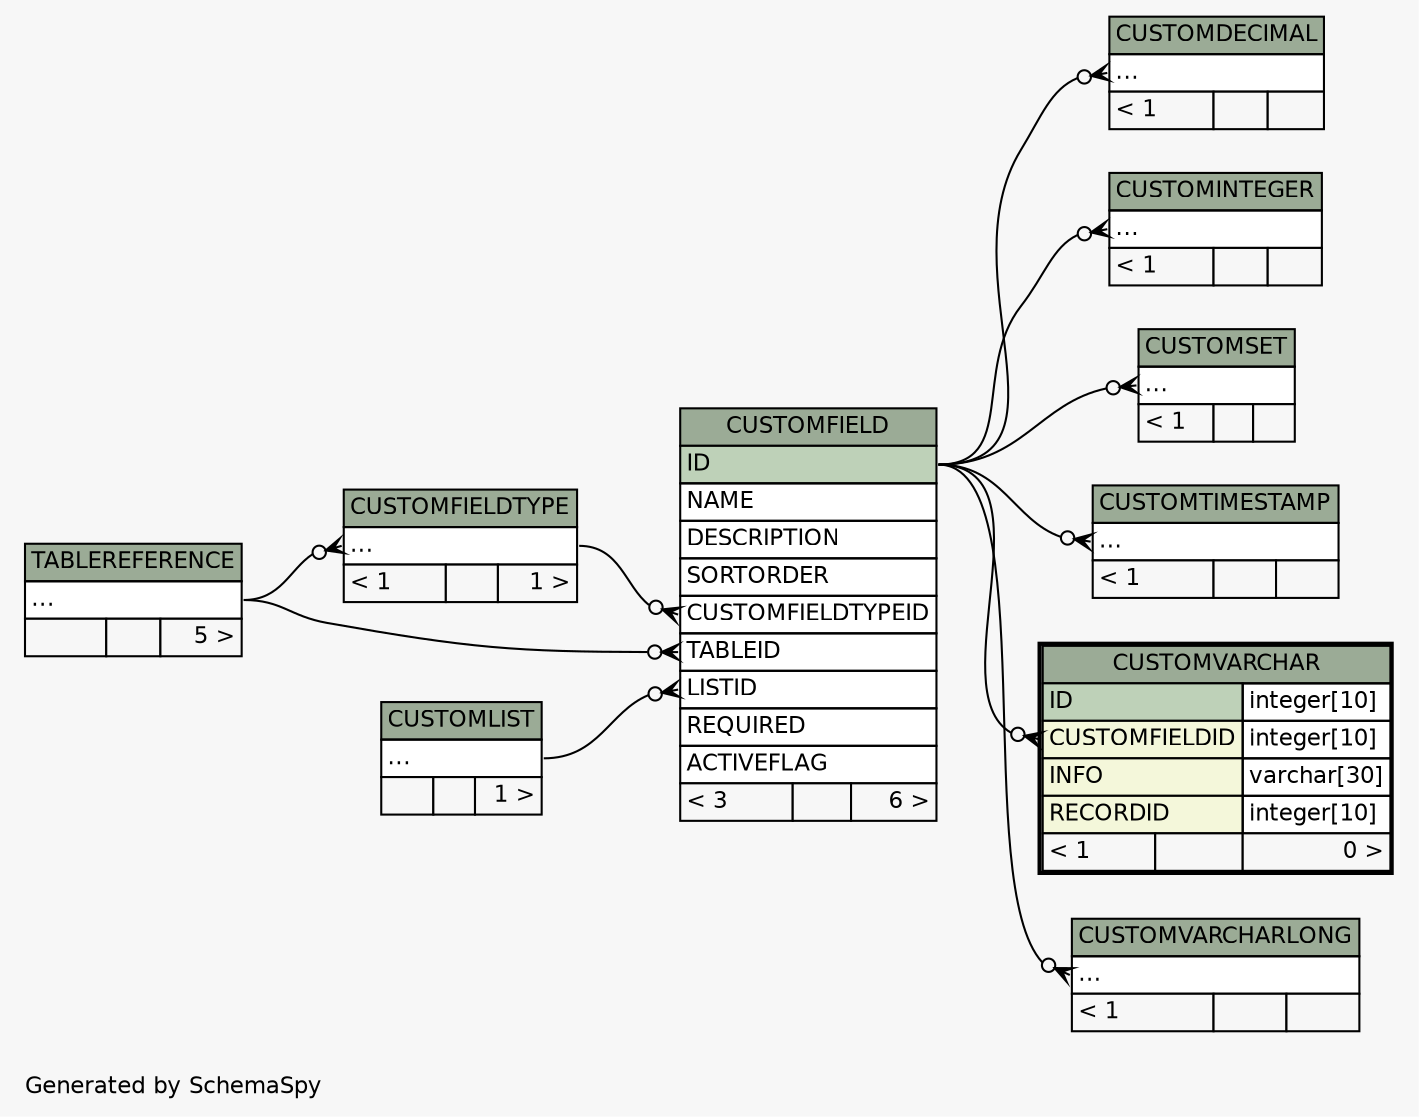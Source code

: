 // dot 2.26.3 on Linux 3.5.0-34-generic
// SchemaSpy rev 590
digraph "twoDegreesRelationshipsDiagram" {
  graph [
    rankdir="RL"
    bgcolor="#f7f7f7"
    label="\nGenerated by SchemaSpy"
    labeljust="l"
    nodesep="0.18"
    ranksep="0.46"
    fontname="Helvetica"
    fontsize="11"
  ];
  node [
    fontname="Helvetica"
    fontsize="11"
    shape="plaintext"
  ];
  edge [
    arrowsize="0.8"
  ];
  "CUSTOMDECIMAL":"elipses":w -> "CUSTOMFIELD":"ID":e [arrowhead=none dir=back arrowtail=crowodot];
  "CUSTOMFIELD":"CUSTOMFIELDTYPEID":w -> "CUSTOMFIELDTYPE":"elipses":e [arrowhead=none dir=back arrowtail=crowodot];
  "CUSTOMFIELD":"LISTID":w -> "CUSTOMLIST":"elipses":e [arrowhead=none dir=back arrowtail=crowodot];
  "CUSTOMFIELD":"TABLEID":w -> "TABLEREFERENCE":"elipses":e [arrowhead=none dir=back arrowtail=crowodot];
  "CUSTOMFIELDTYPE":"elipses":w -> "TABLEREFERENCE":"elipses":e [arrowhead=none dir=back arrowtail=crowodot];
  "CUSTOMINTEGER":"elipses":w -> "CUSTOMFIELD":"ID":e [arrowhead=none dir=back arrowtail=crowodot];
  "CUSTOMSET":"elipses":w -> "CUSTOMFIELD":"ID":e [arrowhead=none dir=back arrowtail=crowodot];
  "CUSTOMTIMESTAMP":"elipses":w -> "CUSTOMFIELD":"ID":e [arrowhead=none dir=back arrowtail=crowodot];
  "CUSTOMVARCHAR":"CUSTOMFIELDID":w -> "CUSTOMFIELD":"ID":e [arrowhead=none dir=back arrowtail=crowodot];
  "CUSTOMVARCHARLONG":"elipses":w -> "CUSTOMFIELD":"ID":e [arrowhead=none dir=back arrowtail=crowodot];
  "CUSTOMDECIMAL" [
    label=<
    <TABLE BORDER="0" CELLBORDER="1" CELLSPACING="0" BGCOLOR="#ffffff">
      <TR><TD COLSPAN="3" BGCOLOR="#9bab96" ALIGN="CENTER">CUSTOMDECIMAL</TD></TR>
      <TR><TD PORT="elipses" COLSPAN="3" ALIGN="LEFT">...</TD></TR>
      <TR><TD ALIGN="LEFT" BGCOLOR="#f7f7f7">&lt; 1</TD><TD ALIGN="RIGHT" BGCOLOR="#f7f7f7">  </TD><TD ALIGN="RIGHT" BGCOLOR="#f7f7f7">  </TD></TR>
    </TABLE>>
    URL="CUSTOMDECIMAL.html"
    tooltip="CUSTOMDECIMAL"
  ];
  "CUSTOMFIELD" [
    label=<
    <TABLE BORDER="0" CELLBORDER="1" CELLSPACING="0" BGCOLOR="#ffffff">
      <TR><TD COLSPAN="3" BGCOLOR="#9bab96" ALIGN="CENTER">CUSTOMFIELD</TD></TR>
      <TR><TD PORT="ID" COLSPAN="3" BGCOLOR="#bed1b8" ALIGN="LEFT">ID</TD></TR>
      <TR><TD PORT="NAME" COLSPAN="3" ALIGN="LEFT">NAME</TD></TR>
      <TR><TD PORT="DESCRIPTION" COLSPAN="3" ALIGN="LEFT">DESCRIPTION</TD></TR>
      <TR><TD PORT="SORTORDER" COLSPAN="3" ALIGN="LEFT">SORTORDER</TD></TR>
      <TR><TD PORT="CUSTOMFIELDTYPEID" COLSPAN="3" ALIGN="LEFT">CUSTOMFIELDTYPEID</TD></TR>
      <TR><TD PORT="TABLEID" COLSPAN="3" ALIGN="LEFT">TABLEID</TD></TR>
      <TR><TD PORT="LISTID" COLSPAN="3" ALIGN="LEFT">LISTID</TD></TR>
      <TR><TD PORT="REQUIRED" COLSPAN="3" ALIGN="LEFT">REQUIRED</TD></TR>
      <TR><TD PORT="ACTIVEFLAG" COLSPAN="3" ALIGN="LEFT">ACTIVEFLAG</TD></TR>
      <TR><TD ALIGN="LEFT" BGCOLOR="#f7f7f7">&lt; 3</TD><TD ALIGN="RIGHT" BGCOLOR="#f7f7f7">  </TD><TD ALIGN="RIGHT" BGCOLOR="#f7f7f7">6 &gt;</TD></TR>
    </TABLE>>
    URL="CUSTOMFIELD.html"
    tooltip="CUSTOMFIELD"
  ];
  "CUSTOMFIELDTYPE" [
    label=<
    <TABLE BORDER="0" CELLBORDER="1" CELLSPACING="0" BGCOLOR="#ffffff">
      <TR><TD COLSPAN="3" BGCOLOR="#9bab96" ALIGN="CENTER">CUSTOMFIELDTYPE</TD></TR>
      <TR><TD PORT="elipses" COLSPAN="3" ALIGN="LEFT">...</TD></TR>
      <TR><TD ALIGN="LEFT" BGCOLOR="#f7f7f7">&lt; 1</TD><TD ALIGN="RIGHT" BGCOLOR="#f7f7f7">  </TD><TD ALIGN="RIGHT" BGCOLOR="#f7f7f7">1 &gt;</TD></TR>
    </TABLE>>
    URL="CUSTOMFIELDTYPE.html"
    tooltip="CUSTOMFIELDTYPE"
  ];
  "CUSTOMINTEGER" [
    label=<
    <TABLE BORDER="0" CELLBORDER="1" CELLSPACING="0" BGCOLOR="#ffffff">
      <TR><TD COLSPAN="3" BGCOLOR="#9bab96" ALIGN="CENTER">CUSTOMINTEGER</TD></TR>
      <TR><TD PORT="elipses" COLSPAN="3" ALIGN="LEFT">...</TD></TR>
      <TR><TD ALIGN="LEFT" BGCOLOR="#f7f7f7">&lt; 1</TD><TD ALIGN="RIGHT" BGCOLOR="#f7f7f7">  </TD><TD ALIGN="RIGHT" BGCOLOR="#f7f7f7">  </TD></TR>
    </TABLE>>
    URL="CUSTOMINTEGER.html"
    tooltip="CUSTOMINTEGER"
  ];
  "CUSTOMLIST" [
    label=<
    <TABLE BORDER="0" CELLBORDER="1" CELLSPACING="0" BGCOLOR="#ffffff">
      <TR><TD COLSPAN="3" BGCOLOR="#9bab96" ALIGN="CENTER">CUSTOMLIST</TD></TR>
      <TR><TD PORT="elipses" COLSPAN="3" ALIGN="LEFT">...</TD></TR>
      <TR><TD ALIGN="LEFT" BGCOLOR="#f7f7f7">  </TD><TD ALIGN="RIGHT" BGCOLOR="#f7f7f7">  </TD><TD ALIGN="RIGHT" BGCOLOR="#f7f7f7">1 &gt;</TD></TR>
    </TABLE>>
    URL="CUSTOMLIST.html"
    tooltip="CUSTOMLIST"
  ];
  "CUSTOMSET" [
    label=<
    <TABLE BORDER="0" CELLBORDER="1" CELLSPACING="0" BGCOLOR="#ffffff">
      <TR><TD COLSPAN="3" BGCOLOR="#9bab96" ALIGN="CENTER">CUSTOMSET</TD></TR>
      <TR><TD PORT="elipses" COLSPAN="3" ALIGN="LEFT">...</TD></TR>
      <TR><TD ALIGN="LEFT" BGCOLOR="#f7f7f7">&lt; 1</TD><TD ALIGN="RIGHT" BGCOLOR="#f7f7f7">  </TD><TD ALIGN="RIGHT" BGCOLOR="#f7f7f7">  </TD></TR>
    </TABLE>>
    URL="CUSTOMSET.html"
    tooltip="CUSTOMSET"
  ];
  "CUSTOMTIMESTAMP" [
    label=<
    <TABLE BORDER="0" CELLBORDER="1" CELLSPACING="0" BGCOLOR="#ffffff">
      <TR><TD COLSPAN="3" BGCOLOR="#9bab96" ALIGN="CENTER">CUSTOMTIMESTAMP</TD></TR>
      <TR><TD PORT="elipses" COLSPAN="3" ALIGN="LEFT">...</TD></TR>
      <TR><TD ALIGN="LEFT" BGCOLOR="#f7f7f7">&lt; 1</TD><TD ALIGN="RIGHT" BGCOLOR="#f7f7f7">  </TD><TD ALIGN="RIGHT" BGCOLOR="#f7f7f7">  </TD></TR>
    </TABLE>>
    URL="CUSTOMTIMESTAMP.html"
    tooltip="CUSTOMTIMESTAMP"
  ];
  "CUSTOMVARCHAR" [
    label=<
    <TABLE BORDER="2" CELLBORDER="1" CELLSPACING="0" BGCOLOR="#ffffff">
      <TR><TD COLSPAN="3" BGCOLOR="#9bab96" ALIGN="CENTER">CUSTOMVARCHAR</TD></TR>
      <TR><TD PORT="ID" COLSPAN="2" BGCOLOR="#bed1b8" ALIGN="LEFT">ID</TD><TD PORT="ID.type" ALIGN="LEFT">integer[10]</TD></TR>
      <TR><TD PORT="CUSTOMFIELDID" COLSPAN="2" BGCOLOR="#f4f7da" ALIGN="LEFT">CUSTOMFIELDID</TD><TD PORT="CUSTOMFIELDID.type" ALIGN="LEFT">integer[10]</TD></TR>
      <TR><TD PORT="INFO" COLSPAN="2" BGCOLOR="#f4f7da" ALIGN="LEFT">INFO</TD><TD PORT="INFO.type" ALIGN="LEFT">varchar[30]</TD></TR>
      <TR><TD PORT="RECORDID" COLSPAN="2" BGCOLOR="#f4f7da" ALIGN="LEFT">RECORDID</TD><TD PORT="RECORDID.type" ALIGN="LEFT">integer[10]</TD></TR>
      <TR><TD ALIGN="LEFT" BGCOLOR="#f7f7f7">&lt; 1</TD><TD ALIGN="RIGHT" BGCOLOR="#f7f7f7">  </TD><TD ALIGN="RIGHT" BGCOLOR="#f7f7f7">0 &gt;</TD></TR>
    </TABLE>>
    URL="CUSTOMVARCHAR.html"
    tooltip="CUSTOMVARCHAR"
  ];
  "CUSTOMVARCHARLONG" [
    label=<
    <TABLE BORDER="0" CELLBORDER="1" CELLSPACING="0" BGCOLOR="#ffffff">
      <TR><TD COLSPAN="3" BGCOLOR="#9bab96" ALIGN="CENTER">CUSTOMVARCHARLONG</TD></TR>
      <TR><TD PORT="elipses" COLSPAN="3" ALIGN="LEFT">...</TD></TR>
      <TR><TD ALIGN="LEFT" BGCOLOR="#f7f7f7">&lt; 1</TD><TD ALIGN="RIGHT" BGCOLOR="#f7f7f7">  </TD><TD ALIGN="RIGHT" BGCOLOR="#f7f7f7">  </TD></TR>
    </TABLE>>
    URL="CUSTOMVARCHARLONG.html"
    tooltip="CUSTOMVARCHARLONG"
  ];
  "TABLEREFERENCE" [
    label=<
    <TABLE BORDER="0" CELLBORDER="1" CELLSPACING="0" BGCOLOR="#ffffff">
      <TR><TD COLSPAN="3" BGCOLOR="#9bab96" ALIGN="CENTER">TABLEREFERENCE</TD></TR>
      <TR><TD PORT="elipses" COLSPAN="3" ALIGN="LEFT">...</TD></TR>
      <TR><TD ALIGN="LEFT" BGCOLOR="#f7f7f7">  </TD><TD ALIGN="RIGHT" BGCOLOR="#f7f7f7">  </TD><TD ALIGN="RIGHT" BGCOLOR="#f7f7f7">5 &gt;</TD></TR>
    </TABLE>>
    URL="TABLEREFERENCE.html"
    tooltip="TABLEREFERENCE"
  ];
}
